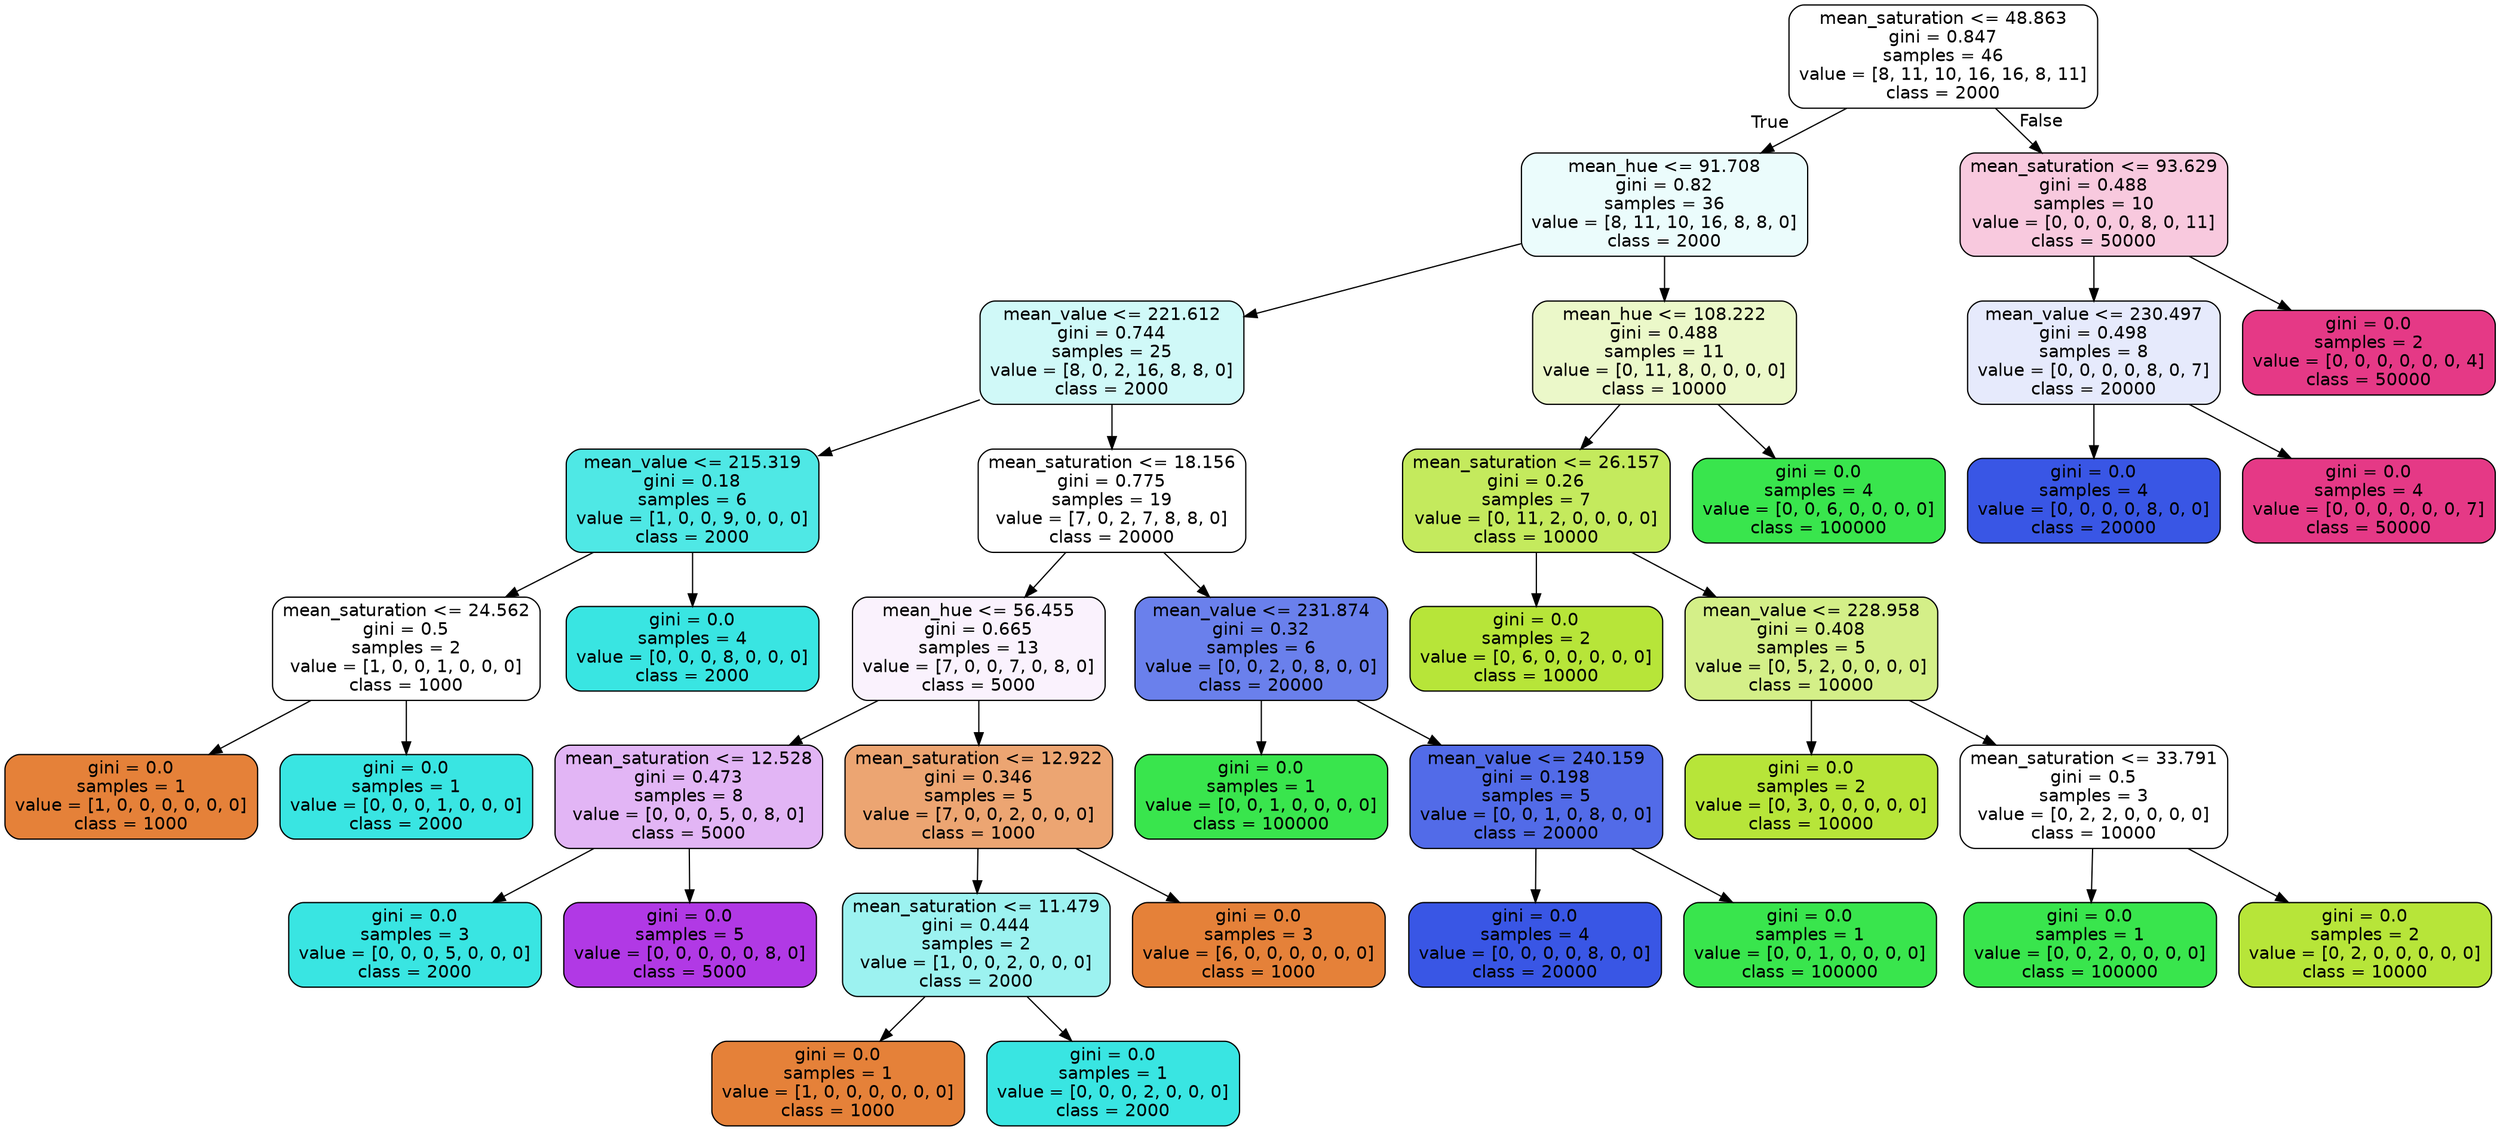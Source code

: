 digraph Tree {
node [shape=box, style="filled, rounded", color="black", fontname="helvetica"] ;
edge [fontname="helvetica"] ;
0 [label="mean_saturation <= 48.863\ngini = 0.847\nsamples = 46\nvalue = [8, 11, 10, 16, 16, 8, 11]\nclass = 2000", fillcolor="#ffffff"] ;
1 [label="mean_hue <= 91.708\ngini = 0.82\nsamples = 36\nvalue = [8, 11, 10, 16, 8, 8, 0]\nclass = 2000", fillcolor="#ebfcfc"] ;
0 -> 1 [labeldistance=2.5, labelangle=45, headlabel="True"] ;
2 [label="mean_value <= 221.612\ngini = 0.744\nsamples = 25\nvalue = [8, 0, 2, 16, 8, 8, 0]\nclass = 2000", fillcolor="#d0f9f8"] ;
1 -> 2 ;
3 [label="mean_value <= 215.319\ngini = 0.18\nsamples = 6\nvalue = [1, 0, 0, 9, 0, 0, 0]\nclass = 2000", fillcolor="#4fe8e5"] ;
2 -> 3 ;
4 [label="mean_saturation <= 24.562\ngini = 0.5\nsamples = 2\nvalue = [1, 0, 0, 1, 0, 0, 0]\nclass = 1000", fillcolor="#ffffff"] ;
3 -> 4 ;
5 [label="gini = 0.0\nsamples = 1\nvalue = [1, 0, 0, 0, 0, 0, 0]\nclass = 1000", fillcolor="#e58139"] ;
4 -> 5 ;
6 [label="gini = 0.0\nsamples = 1\nvalue = [0, 0, 0, 1, 0, 0, 0]\nclass = 2000", fillcolor="#39e5e2"] ;
4 -> 6 ;
7 [label="gini = 0.0\nsamples = 4\nvalue = [0, 0, 0, 8, 0, 0, 0]\nclass = 2000", fillcolor="#39e5e2"] ;
3 -> 7 ;
8 [label="mean_saturation <= 18.156\ngini = 0.775\nsamples = 19\nvalue = [7, 0, 2, 7, 8, 8, 0]\nclass = 20000", fillcolor="#ffffff"] ;
2 -> 8 ;
9 [label="mean_hue <= 56.455\ngini = 0.665\nsamples = 13\nvalue = [7, 0, 0, 7, 0, 8, 0]\nclass = 5000", fillcolor="#faf2fd"] ;
8 -> 9 ;
10 [label="mean_saturation <= 12.528\ngini = 0.473\nsamples = 8\nvalue = [0, 0, 0, 5, 0, 8, 0]\nclass = 5000", fillcolor="#e2b5f5"] ;
9 -> 10 ;
11 [label="gini = 0.0\nsamples = 3\nvalue = [0, 0, 0, 5, 0, 0, 0]\nclass = 2000", fillcolor="#39e5e2"] ;
10 -> 11 ;
12 [label="gini = 0.0\nsamples = 5\nvalue = [0, 0, 0, 0, 0, 8, 0]\nclass = 5000", fillcolor="#b139e5"] ;
10 -> 12 ;
13 [label="mean_saturation <= 12.922\ngini = 0.346\nsamples = 5\nvalue = [7, 0, 0, 2, 0, 0, 0]\nclass = 1000", fillcolor="#eca572"] ;
9 -> 13 ;
14 [label="mean_saturation <= 11.479\ngini = 0.444\nsamples = 2\nvalue = [1, 0, 0, 2, 0, 0, 0]\nclass = 2000", fillcolor="#9cf2f0"] ;
13 -> 14 ;
15 [label="gini = 0.0\nsamples = 1\nvalue = [1, 0, 0, 0, 0, 0, 0]\nclass = 1000", fillcolor="#e58139"] ;
14 -> 15 ;
16 [label="gini = 0.0\nsamples = 1\nvalue = [0, 0, 0, 2, 0, 0, 0]\nclass = 2000", fillcolor="#39e5e2"] ;
14 -> 16 ;
17 [label="gini = 0.0\nsamples = 3\nvalue = [6, 0, 0, 0, 0, 0, 0]\nclass = 1000", fillcolor="#e58139"] ;
13 -> 17 ;
18 [label="mean_value <= 231.874\ngini = 0.32\nsamples = 6\nvalue = [0, 0, 2, 0, 8, 0, 0]\nclass = 20000", fillcolor="#6a80ec"] ;
8 -> 18 ;
19 [label="gini = 0.0\nsamples = 1\nvalue = [0, 0, 1, 0, 0, 0, 0]\nclass = 100000", fillcolor="#39e54d"] ;
18 -> 19 ;
20 [label="mean_value <= 240.159\ngini = 0.198\nsamples = 5\nvalue = [0, 0, 1, 0, 8, 0, 0]\nclass = 20000", fillcolor="#526be8"] ;
18 -> 20 ;
21 [label="gini = 0.0\nsamples = 4\nvalue = [0, 0, 0, 0, 8, 0, 0]\nclass = 20000", fillcolor="#3956e5"] ;
20 -> 21 ;
22 [label="gini = 0.0\nsamples = 1\nvalue = [0, 0, 1, 0, 0, 0, 0]\nclass = 100000", fillcolor="#39e54d"] ;
20 -> 22 ;
23 [label="mean_hue <= 108.222\ngini = 0.488\nsamples = 11\nvalue = [0, 11, 8, 0, 0, 0, 0]\nclass = 10000", fillcolor="#ebf8c9"] ;
1 -> 23 ;
24 [label="mean_saturation <= 26.157\ngini = 0.26\nsamples = 7\nvalue = [0, 11, 2, 0, 0, 0, 0]\nclass = 10000", fillcolor="#c4ea5d"] ;
23 -> 24 ;
25 [label="gini = 0.0\nsamples = 2\nvalue = [0, 6, 0, 0, 0, 0, 0]\nclass = 10000", fillcolor="#b7e539"] ;
24 -> 25 ;
26 [label="mean_value <= 228.958\ngini = 0.408\nsamples = 5\nvalue = [0, 5, 2, 0, 0, 0, 0]\nclass = 10000", fillcolor="#d4ef88"] ;
24 -> 26 ;
27 [label="gini = 0.0\nsamples = 2\nvalue = [0, 3, 0, 0, 0, 0, 0]\nclass = 10000", fillcolor="#b7e539"] ;
26 -> 27 ;
28 [label="mean_saturation <= 33.791\ngini = 0.5\nsamples = 3\nvalue = [0, 2, 2, 0, 0, 0, 0]\nclass = 10000", fillcolor="#ffffff"] ;
26 -> 28 ;
29 [label="gini = 0.0\nsamples = 1\nvalue = [0, 0, 2, 0, 0, 0, 0]\nclass = 100000", fillcolor="#39e54d"] ;
28 -> 29 ;
30 [label="gini = 0.0\nsamples = 2\nvalue = [0, 2, 0, 0, 0, 0, 0]\nclass = 10000", fillcolor="#b7e539"] ;
28 -> 30 ;
31 [label="gini = 0.0\nsamples = 4\nvalue = [0, 0, 6, 0, 0, 0, 0]\nclass = 100000", fillcolor="#39e54d"] ;
23 -> 31 ;
32 [label="mean_saturation <= 93.629\ngini = 0.488\nsamples = 10\nvalue = [0, 0, 0, 0, 8, 0, 11]\nclass = 50000", fillcolor="#f8c9de"] ;
0 -> 32 [labeldistance=2.5, labelangle=-45, headlabel="False"] ;
33 [label="mean_value <= 230.497\ngini = 0.498\nsamples = 8\nvalue = [0, 0, 0, 0, 8, 0, 7]\nclass = 20000", fillcolor="#e6eafc"] ;
32 -> 33 ;
34 [label="gini = 0.0\nsamples = 4\nvalue = [0, 0, 0, 0, 8, 0, 0]\nclass = 20000", fillcolor="#3956e5"] ;
33 -> 34 ;
35 [label="gini = 0.0\nsamples = 4\nvalue = [0, 0, 0, 0, 0, 0, 7]\nclass = 50000", fillcolor="#e53986"] ;
33 -> 35 ;
36 [label="gini = 0.0\nsamples = 2\nvalue = [0, 0, 0, 0, 0, 0, 4]\nclass = 50000", fillcolor="#e53986"] ;
32 -> 36 ;
}